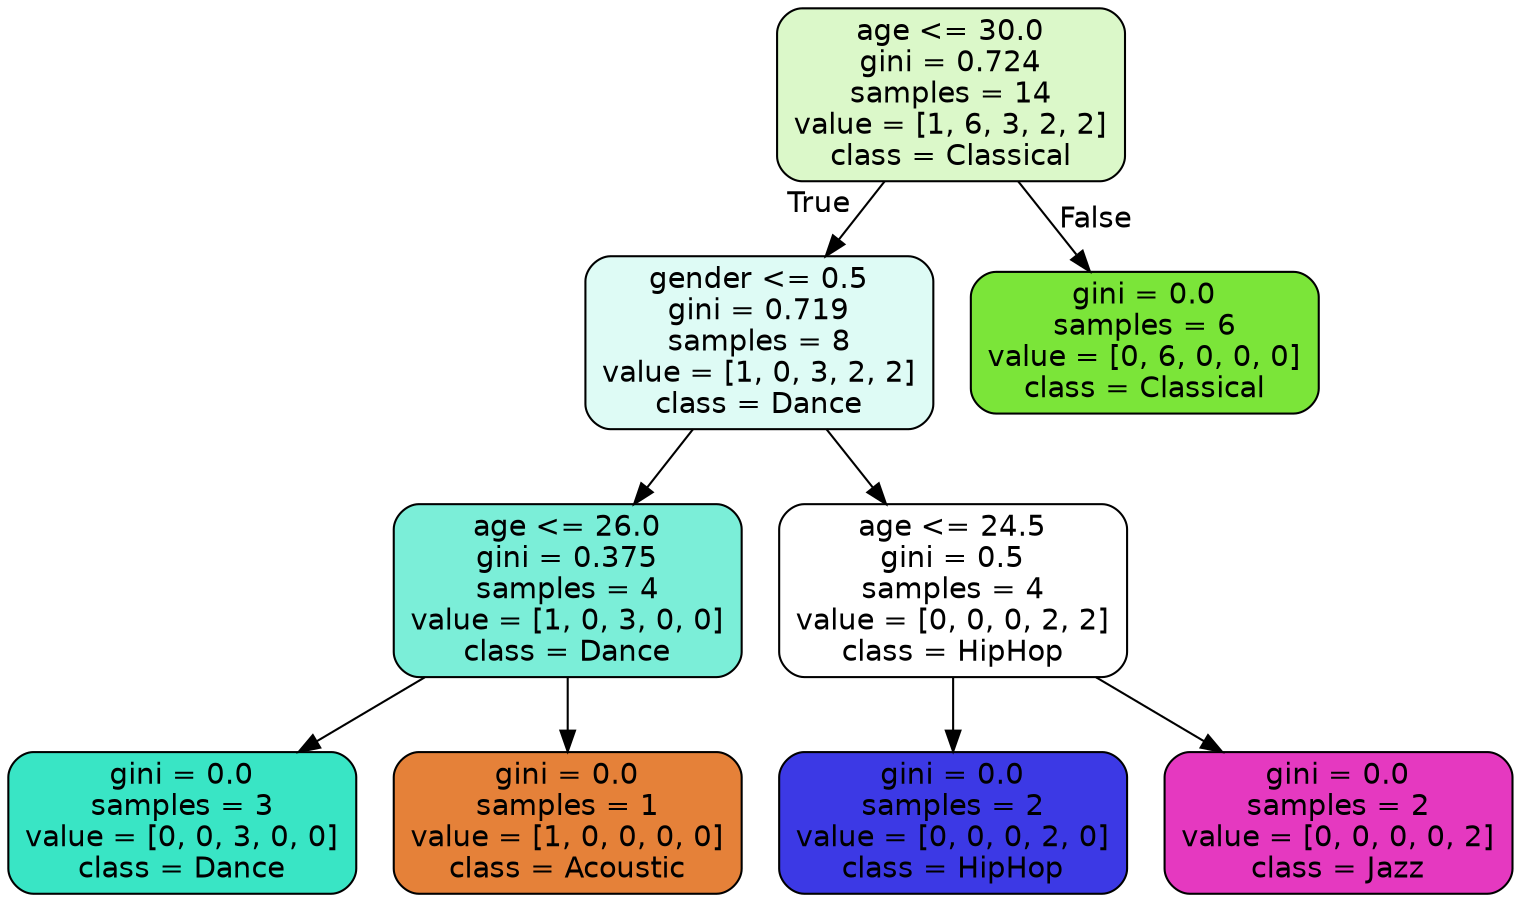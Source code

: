 digraph Tree {
node [shape=box, style="filled, rounded", color="black", fontname=helvetica] ;
edge [fontname=helvetica] ;
0 [label="age <= 30.0\ngini = 0.724\nsamples = 14\nvalue = [1, 6, 3, 2, 2]\nclass = Classical", fillcolor="#dbf8c9"] ;
1 [label="gender <= 0.5\ngini = 0.719\nsamples = 8\nvalue = [1, 0, 3, 2, 2]\nclass = Dance", fillcolor="#defbf5"] ;
0 -> 1 [labeldistance=2.5, labelangle=45, headlabel="True"] ;
2 [label="age <= 26.0\ngini = 0.375\nsamples = 4\nvalue = [1, 0, 3, 0, 0]\nclass = Dance", fillcolor="#7beed8"] ;
1 -> 2 ;
3 [label="gini = 0.0\nsamples = 3\nvalue = [0, 0, 3, 0, 0]\nclass = Dance", fillcolor="#39e5c5"] ;
2 -> 3 ;
4 [label="gini = 0.0\nsamples = 1\nvalue = [1, 0, 0, 0, 0]\nclass = Acoustic", fillcolor="#e58139"] ;
2 -> 4 ;
5 [label="age <= 24.5\ngini = 0.5\nsamples = 4\nvalue = [0, 0, 0, 2, 2]\nclass = HipHop", fillcolor="#ffffff"] ;
1 -> 5 ;
6 [label="gini = 0.0\nsamples = 2\nvalue = [0, 0, 0, 2, 0]\nclass = HipHop", fillcolor="#3c39e5"] ;
5 -> 6 ;
7 [label="gini = 0.0\nsamples = 2\nvalue = [0, 0, 0, 0, 2]\nclass = Jazz", fillcolor="#e539c0"] ;
5 -> 7 ;
8 [label="gini = 0.0\nsamples = 6\nvalue = [0, 6, 0, 0, 0]\nclass = Classical", fillcolor="#7be539"] ;
0 -> 8 [labeldistance=2.5, labelangle=-45, headlabel="False"] ;
}
